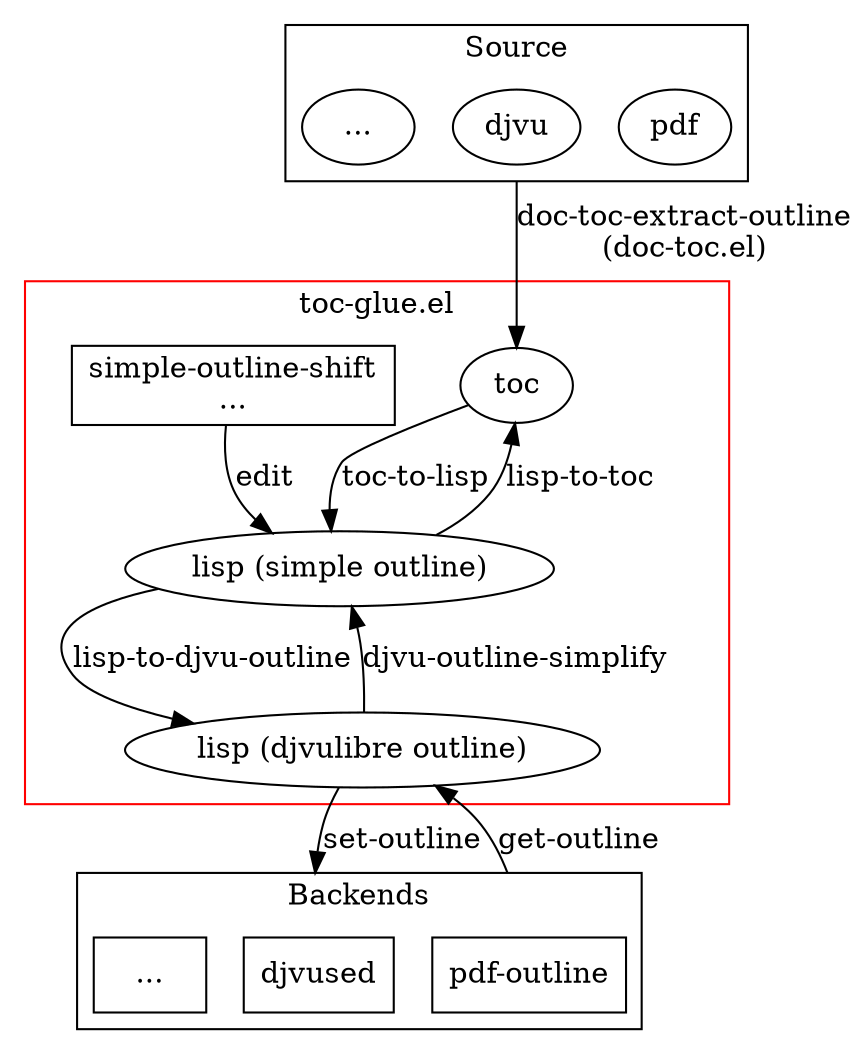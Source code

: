 digraph lisp_solution {
    compound=true;
    subgraph cluster_0 {
        label="Source";
        pdf;
        djvu;
        others[label="..."];
    }
    subgraph cluster_1 {
        label="toc-glue.el"
        color="red"
        toc[label="toc"];
        lisp[label="lisp (simple outline)"];
        djvu_lisp[label="lisp (djvulibre outline)"];
        lisp_ed[label="simple-outline-shift\n...",shape="box"]
    }
    subgraph cluster_2 {
        label="Backends";
        djvu_backend[label="djvused",shape="box"];
        pdf_backend[label="pdf-outline",shape="box"];
        other_backend[label="...",shape="box"];
    }

    djvu -> toc[label="doc-toc-extract-outline\n(doc-toc.el)",ltail=cluster_0];
    toc -> lisp [label="toc-to-lisp"];
    lisp -> toc [label="lisp-to-toc"];
    lisp_ed -> lisp [label="edit"];
    djvu_lisp -> lisp [label="djvu-outline-simplify"];
    lisp -> djvu_lisp [label="lisp-to-djvu-outline"];
    djvu_lisp -> djvu_backend [label="set-outline", lhead=cluster_2];
    pdf_backend -> djvu_lisp [label="get-outline", ltail=cluster_2];
 }
